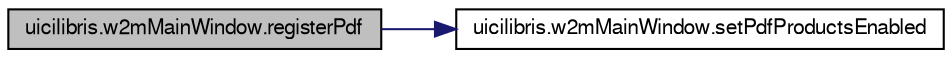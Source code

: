 digraph G
{
  edge [fontname="FreeSans",fontsize="10",labelfontname="FreeSans",labelfontsize="10"];
  node [fontname="FreeSans",fontsize="10",shape=record];
  rankdir="LR";
  Node1 [label="uicilibris.w2mMainWindow.registerPdf",height=0.2,width=0.4,color="black", fillcolor="grey75", style="filled" fontcolor="black"];
  Node1 -> Node2 [color="midnightblue",fontsize="10",style="solid"];
  Node2 [label="uicilibris.w2mMainWindow.setPdfProductsEnabled",height=0.2,width=0.4,color="black", fillcolor="white", style="filled",URL="$classuicilibris_1_1w2mMainWindow.html#a63405a7e53f8162caf4cc917954ec971",tooltip="enable/disable the buttons which depend from files output by pdflatex"];
}
